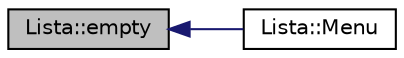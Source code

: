 digraph G
{
  edge [fontname="Helvetica",fontsize="10",labelfontname="Helvetica",labelfontsize="10"];
  node [fontname="Helvetica",fontsize="10",shape=record];
  rankdir="LR";
  Node1 [label="Lista::empty",height=0.2,width=0.4,color="black", fillcolor="grey75", style="filled" fontcolor="black"];
  Node1 -> Node2 [dir="back",color="midnightblue",fontsize="10",style="solid",fontname="Helvetica"];
  Node2 [label="Lista::Menu",height=0.2,width=0.4,color="black", fillcolor="white", style="filled",URL="$class_lista.html#a2921d7ad3ed24e5d0d7d59d5b39c8eb3",tooltip="Funkcja wyswietlajaca Menu klasy Lista. Deklaracja funkcji, ktora wyswietla Menu. Uzytkownik moze wyb..."];
}
